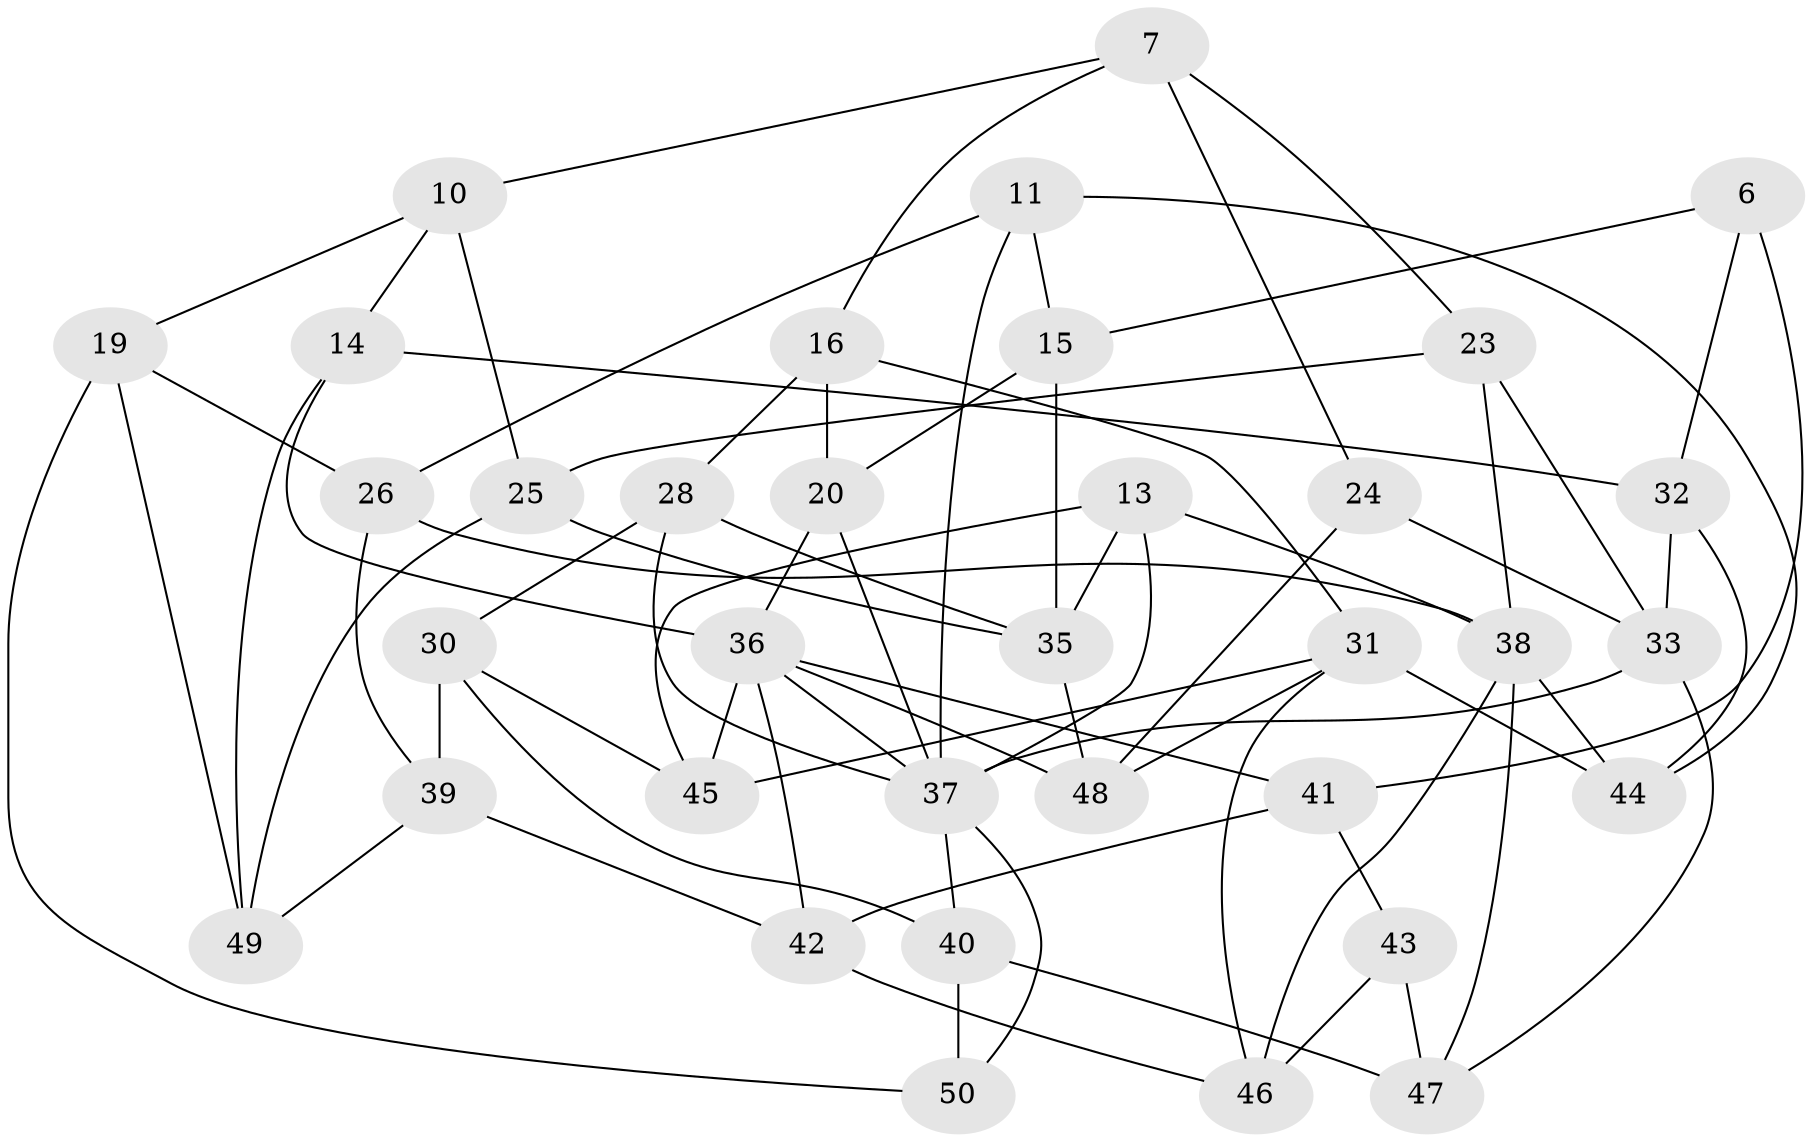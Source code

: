 // original degree distribution, {4: 1.0}
// Generated by graph-tools (version 1.1) at 2025/01/03/04/25 22:01:36]
// undirected, 35 vertices, 74 edges
graph export_dot {
graph [start="1"]
  node [color=gray90,style=filled];
  6;
  7;
  10;
  11;
  13;
  14;
  15;
  16;
  19;
  20;
  23 [super="+18"];
  24;
  25;
  26;
  28;
  30;
  31 [super="+27"];
  32;
  33 [super="+2"];
  35 [super="+21"];
  36 [super="+9"];
  37 [super="+1+29"];
  38 [super="+22+8"];
  39;
  40 [super="+12"];
  41 [super="+34"];
  42;
  43;
  44;
  45 [super="+4"];
  46;
  47 [super="+17"];
  48 [super="+3"];
  49;
  50;
  6 -- 41 [weight=2];
  6 -- 32;
  6 -- 15;
  7 -- 24;
  7 -- 16;
  7 -- 10;
  7 -- 23;
  10 -- 19;
  10 -- 14;
  10 -- 25;
  11 -- 26;
  11 -- 37;
  11 -- 15;
  11 -- 44;
  13 -- 45;
  13 -- 35;
  13 -- 37;
  13 -- 38;
  14 -- 32;
  14 -- 49;
  14 -- 36;
  15 -- 20;
  15 -- 35;
  16 -- 28;
  16 -- 20;
  16 -- 31;
  19 -- 26;
  19 -- 50;
  19 -- 49;
  20 -- 37;
  20 -- 36;
  23 -- 33 [weight=2];
  23 -- 38 [weight=2];
  23 -- 25;
  24 -- 48 [weight=2];
  24 -- 33;
  25 -- 49;
  25 -- 35;
  26 -- 39;
  26 -- 38;
  28 -- 30;
  28 -- 35;
  28 -- 37;
  30 -- 39;
  30 -- 40;
  30 -- 45;
  31 -- 44;
  31 -- 45 [weight=2];
  31 -- 48;
  31 -- 46;
  32 -- 33;
  32 -- 44;
  33 -- 47;
  33 -- 37;
  35 -- 48 [weight=2];
  36 -- 45 [weight=2];
  36 -- 42;
  36 -- 37;
  36 -- 48;
  36 -- 41;
  37 -- 50;
  37 -- 40;
  38 -- 47 [weight=2];
  38 -- 46;
  38 -- 44;
  39 -- 42;
  39 -- 49;
  40 -- 50 [weight=2];
  40 -- 47 [weight=2];
  41 -- 43 [weight=2];
  41 -- 42;
  42 -- 46;
  43 -- 46;
  43 -- 47;
}
